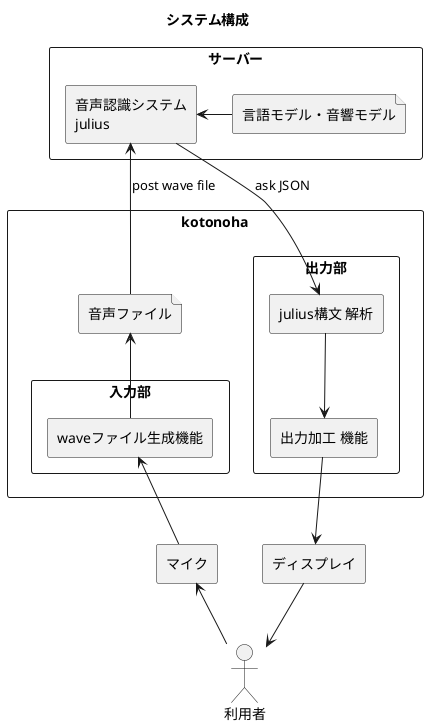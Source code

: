 @startuml

title システム構成


actor 利用者

rectangle mic as "マイク"
rectangle display as "ディスプレイ"


rectangle kotonoha as "kotonoha" {
    rectangle kotonoha_input as "入力部" {
        rectangle make_soundFile as "waveファイル生成機能"
    }
        file wafeFile as "音声ファイル"
    rectangle kotonoha_output as "出力部" {
        rectangle analysis_julius as "julius構文 解析"
        rectangle dedicated_function as "出力加工 機能"
    }
}

rectangle server as "サーバー" {
    rectangle julius as "音声認識システム\njulius"

    file model as "言語モデル・音響モデル"
}


利用者 -up-> mic
mic -up-> make_soundFile
make_soundFile -up-> wafeFile

wafeFile -up-> julius : post wave file
julius -down-> analysis_julius : ask JSON

analysis_julius -down-> dedicated_function
dedicated_function -down-> display
display -down-> 利用者


model -left-> julius

@enduml

